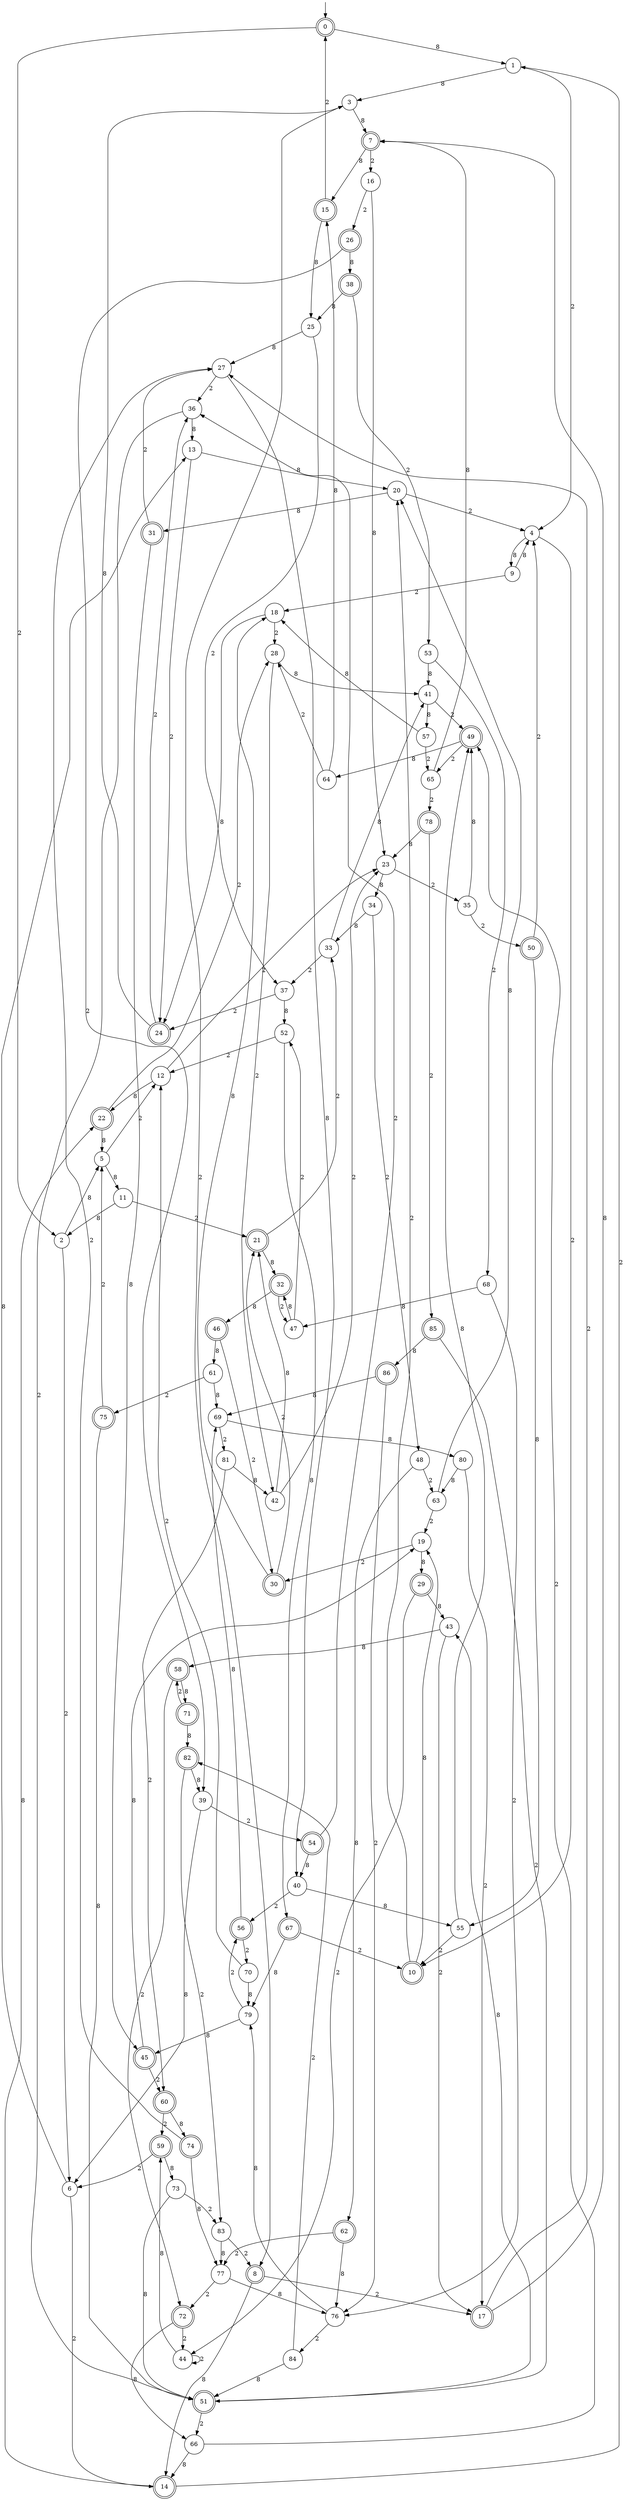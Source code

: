 digraph g {

	s0 [shape="doublecircle" label="0"];
	s1 [shape="circle" label="1"];
	s2 [shape="circle" label="2"];
	s3 [shape="circle" label="3"];
	s4 [shape="circle" label="4"];
	s5 [shape="circle" label="5"];
	s6 [shape="circle" label="6"];
	s7 [shape="doublecircle" label="7"];
	s8 [shape="doublecircle" label="8"];
	s9 [shape="circle" label="9"];
	s10 [shape="doublecircle" label="10"];
	s11 [shape="circle" label="11"];
	s12 [shape="circle" label="12"];
	s13 [shape="circle" label="13"];
	s14 [shape="doublecircle" label="14"];
	s15 [shape="doublecircle" label="15"];
	s16 [shape="circle" label="16"];
	s17 [shape="doublecircle" label="17"];
	s18 [shape="circle" label="18"];
	s19 [shape="circle" label="19"];
	s20 [shape="circle" label="20"];
	s21 [shape="doublecircle" label="21"];
	s22 [shape="doublecircle" label="22"];
	s23 [shape="circle" label="23"];
	s24 [shape="doublecircle" label="24"];
	s25 [shape="circle" label="25"];
	s26 [shape="doublecircle" label="26"];
	s27 [shape="circle" label="27"];
	s28 [shape="circle" label="28"];
	s29 [shape="doublecircle" label="29"];
	s30 [shape="doublecircle" label="30"];
	s31 [shape="doublecircle" label="31"];
	s32 [shape="doublecircle" label="32"];
	s33 [shape="circle" label="33"];
	s34 [shape="circle" label="34"];
	s35 [shape="circle" label="35"];
	s36 [shape="circle" label="36"];
	s37 [shape="circle" label="37"];
	s38 [shape="doublecircle" label="38"];
	s39 [shape="circle" label="39"];
	s40 [shape="circle" label="40"];
	s41 [shape="circle" label="41"];
	s42 [shape="circle" label="42"];
	s43 [shape="circle" label="43"];
	s44 [shape="circle" label="44"];
	s45 [shape="doublecircle" label="45"];
	s46 [shape="doublecircle" label="46"];
	s47 [shape="circle" label="47"];
	s48 [shape="circle" label="48"];
	s49 [shape="doublecircle" label="49"];
	s50 [shape="doublecircle" label="50"];
	s51 [shape="doublecircle" label="51"];
	s52 [shape="circle" label="52"];
	s53 [shape="circle" label="53"];
	s54 [shape="doublecircle" label="54"];
	s55 [shape="circle" label="55"];
	s56 [shape="doublecircle" label="56"];
	s57 [shape="circle" label="57"];
	s58 [shape="doublecircle" label="58"];
	s59 [shape="doublecircle" label="59"];
	s60 [shape="doublecircle" label="60"];
	s61 [shape="circle" label="61"];
	s62 [shape="doublecircle" label="62"];
	s63 [shape="circle" label="63"];
	s64 [shape="circle" label="64"];
	s65 [shape="circle" label="65"];
	s66 [shape="circle" label="66"];
	s67 [shape="doublecircle" label="67"];
	s68 [shape="circle" label="68"];
	s69 [shape="circle" label="69"];
	s70 [shape="circle" label="70"];
	s71 [shape="doublecircle" label="71"];
	s72 [shape="doublecircle" label="72"];
	s73 [shape="circle" label="73"];
	s74 [shape="doublecircle" label="74"];
	s75 [shape="doublecircle" label="75"];
	s76 [shape="circle" label="76"];
	s77 [shape="circle" label="77"];
	s78 [shape="doublecircle" label="78"];
	s79 [shape="circle" label="79"];
	s80 [shape="circle" label="80"];
	s81 [shape="circle" label="81"];
	s82 [shape="doublecircle" label="82"];
	s83 [shape="circle" label="83"];
	s84 [shape="circle" label="84"];
	s85 [shape="doublecircle" label="85"];
	s86 [shape="doublecircle" label="86"];
	s0 -> s1 [label="8"];
	s0 -> s2 [label="2"];
	s1 -> s3 [label="8"];
	s1 -> s4 [label="2"];
	s2 -> s5 [label="8"];
	s2 -> s6 [label="2"];
	s3 -> s7 [label="8"];
	s3 -> s8 [label="2"];
	s4 -> s9 [label="8"];
	s4 -> s10 [label="2"];
	s5 -> s11 [label="8"];
	s5 -> s12 [label="2"];
	s6 -> s13 [label="8"];
	s6 -> s14 [label="2"];
	s7 -> s15 [label="8"];
	s7 -> s16 [label="2"];
	s8 -> s14 [label="8"];
	s8 -> s17 [label="2"];
	s9 -> s4 [label="8"];
	s9 -> s18 [label="2"];
	s10 -> s19 [label="8"];
	s10 -> s20 [label="2"];
	s11 -> s2 [label="8"];
	s11 -> s21 [label="2"];
	s12 -> s22 [label="8"];
	s12 -> s23 [label="2"];
	s13 -> s20 [label="8"];
	s13 -> s24 [label="2"];
	s14 -> s22 [label="8"];
	s14 -> s1 [label="2"];
	s15 -> s25 [label="8"];
	s15 -> s0 [label="2"];
	s16 -> s23 [label="8"];
	s16 -> s26 [label="2"];
	s17 -> s7 [label="8"];
	s17 -> s27 [label="2"];
	s18 -> s24 [label="8"];
	s18 -> s28 [label="2"];
	s19 -> s29 [label="8"];
	s19 -> s30 [label="2"];
	s20 -> s31 [label="8"];
	s20 -> s4 [label="2"];
	s21 -> s32 [label="8"];
	s21 -> s33 [label="2"];
	s22 -> s5 [label="8"];
	s22 -> s28 [label="2"];
	s23 -> s34 [label="8"];
	s23 -> s35 [label="2"];
	s24 -> s3 [label="8"];
	s24 -> s36 [label="2"];
	s25 -> s27 [label="8"];
	s25 -> s37 [label="2"];
	s26 -> s38 [label="8"];
	s26 -> s39 [label="2"];
	s27 -> s40 [label="8"];
	s27 -> s36 [label="2"];
	s28 -> s41 [label="8"];
	s28 -> s42 [label="2"];
	s29 -> s43 [label="8"];
	s29 -> s44 [label="2"];
	s30 -> s18 [label="8"];
	s30 -> s21 [label="2"];
	s31 -> s45 [label="8"];
	s31 -> s27 [label="2"];
	s32 -> s46 [label="8"];
	s32 -> s47 [label="2"];
	s33 -> s41 [label="8"];
	s33 -> s37 [label="2"];
	s34 -> s33 [label="8"];
	s34 -> s48 [label="2"];
	s35 -> s49 [label="8"];
	s35 -> s50 [label="2"];
	s36 -> s13 [label="8"];
	s36 -> s51 [label="2"];
	s37 -> s52 [label="8"];
	s37 -> s24 [label="2"];
	s38 -> s25 [label="8"];
	s38 -> s53 [label="2"];
	s39 -> s6 [label="8"];
	s39 -> s54 [label="2"];
	s40 -> s55 [label="8"];
	s40 -> s56 [label="2"];
	s41 -> s57 [label="8"];
	s41 -> s49 [label="2"];
	s42 -> s21 [label="8"];
	s42 -> s23 [label="2"];
	s43 -> s58 [label="8"];
	s43 -> s17 [label="2"];
	s44 -> s59 [label="8"];
	s44 -> s44 [label="2"];
	s45 -> s19 [label="8"];
	s45 -> s60 [label="2"];
	s46 -> s61 [label="8"];
	s46 -> s30 [label="2"];
	s47 -> s32 [label="8"];
	s47 -> s52 [label="2"];
	s48 -> s62 [label="8"];
	s48 -> s63 [label="2"];
	s49 -> s64 [label="8"];
	s49 -> s65 [label="2"];
	s50 -> s55 [label="8"];
	s50 -> s4 [label="2"];
	s51 -> s43 [label="8"];
	s51 -> s66 [label="2"];
	s52 -> s67 [label="8"];
	s52 -> s12 [label="2"];
	s53 -> s41 [label="8"];
	s53 -> s68 [label="2"];
	s54 -> s40 [label="8"];
	s54 -> s36 [label="2"];
	s55 -> s49 [label="8"];
	s55 -> s10 [label="2"];
	s56 -> s69 [label="8"];
	s56 -> s70 [label="2"];
	s57 -> s18 [label="8"];
	s57 -> s65 [label="2"];
	s58 -> s71 [label="8"];
	s58 -> s72 [label="2"];
	s59 -> s73 [label="8"];
	s59 -> s6 [label="2"];
	s60 -> s74 [label="8"];
	s60 -> s59 [label="2"];
	s61 -> s69 [label="8"];
	s61 -> s75 [label="2"];
	s62 -> s76 [label="8"];
	s62 -> s77 [label="2"];
	s63 -> s20 [label="8"];
	s63 -> s19 [label="2"];
	s64 -> s15 [label="8"];
	s64 -> s28 [label="2"];
	s65 -> s7 [label="8"];
	s65 -> s78 [label="2"];
	s66 -> s14 [label="8"];
	s66 -> s49 [label="2"];
	s67 -> s79 [label="8"];
	s67 -> s10 [label="2"];
	s68 -> s47 [label="8"];
	s68 -> s76 [label="2"];
	s69 -> s80 [label="8"];
	s69 -> s81 [label="2"];
	s70 -> s79 [label="8"];
	s70 -> s12 [label="2"];
	s71 -> s82 [label="8"];
	s71 -> s58 [label="2"];
	s72 -> s66 [label="8"];
	s72 -> s44 [label="2"];
	s73 -> s51 [label="8"];
	s73 -> s83 [label="2"];
	s74 -> s77 [label="8"];
	s74 -> s27 [label="2"];
	s75 -> s51 [label="8"];
	s75 -> s5 [label="2"];
	s76 -> s79 [label="8"];
	s76 -> s84 [label="2"];
	s77 -> s76 [label="8"];
	s77 -> s72 [label="2"];
	s78 -> s23 [label="8"];
	s78 -> s85 [label="2"];
	s79 -> s45 [label="8"];
	s79 -> s56 [label="2"];
	s80 -> s63 [label="8"];
	s80 -> s17 [label="2"];
	s81 -> s42 [label="8"];
	s81 -> s60 [label="2"];
	s82 -> s39 [label="8"];
	s82 -> s83 [label="2"];
	s83 -> s77 [label="8"];
	s83 -> s8 [label="2"];
	s84 -> s51 [label="8"];
	s84 -> s82 [label="2"];
	s85 -> s86 [label="8"];
	s85 -> s51 [label="2"];
	s86 -> s69 [label="8"];
	s86 -> s76 [label="2"];

__start0 [label="" shape="none" width="0" height="0"];
__start0 -> s0;

}
